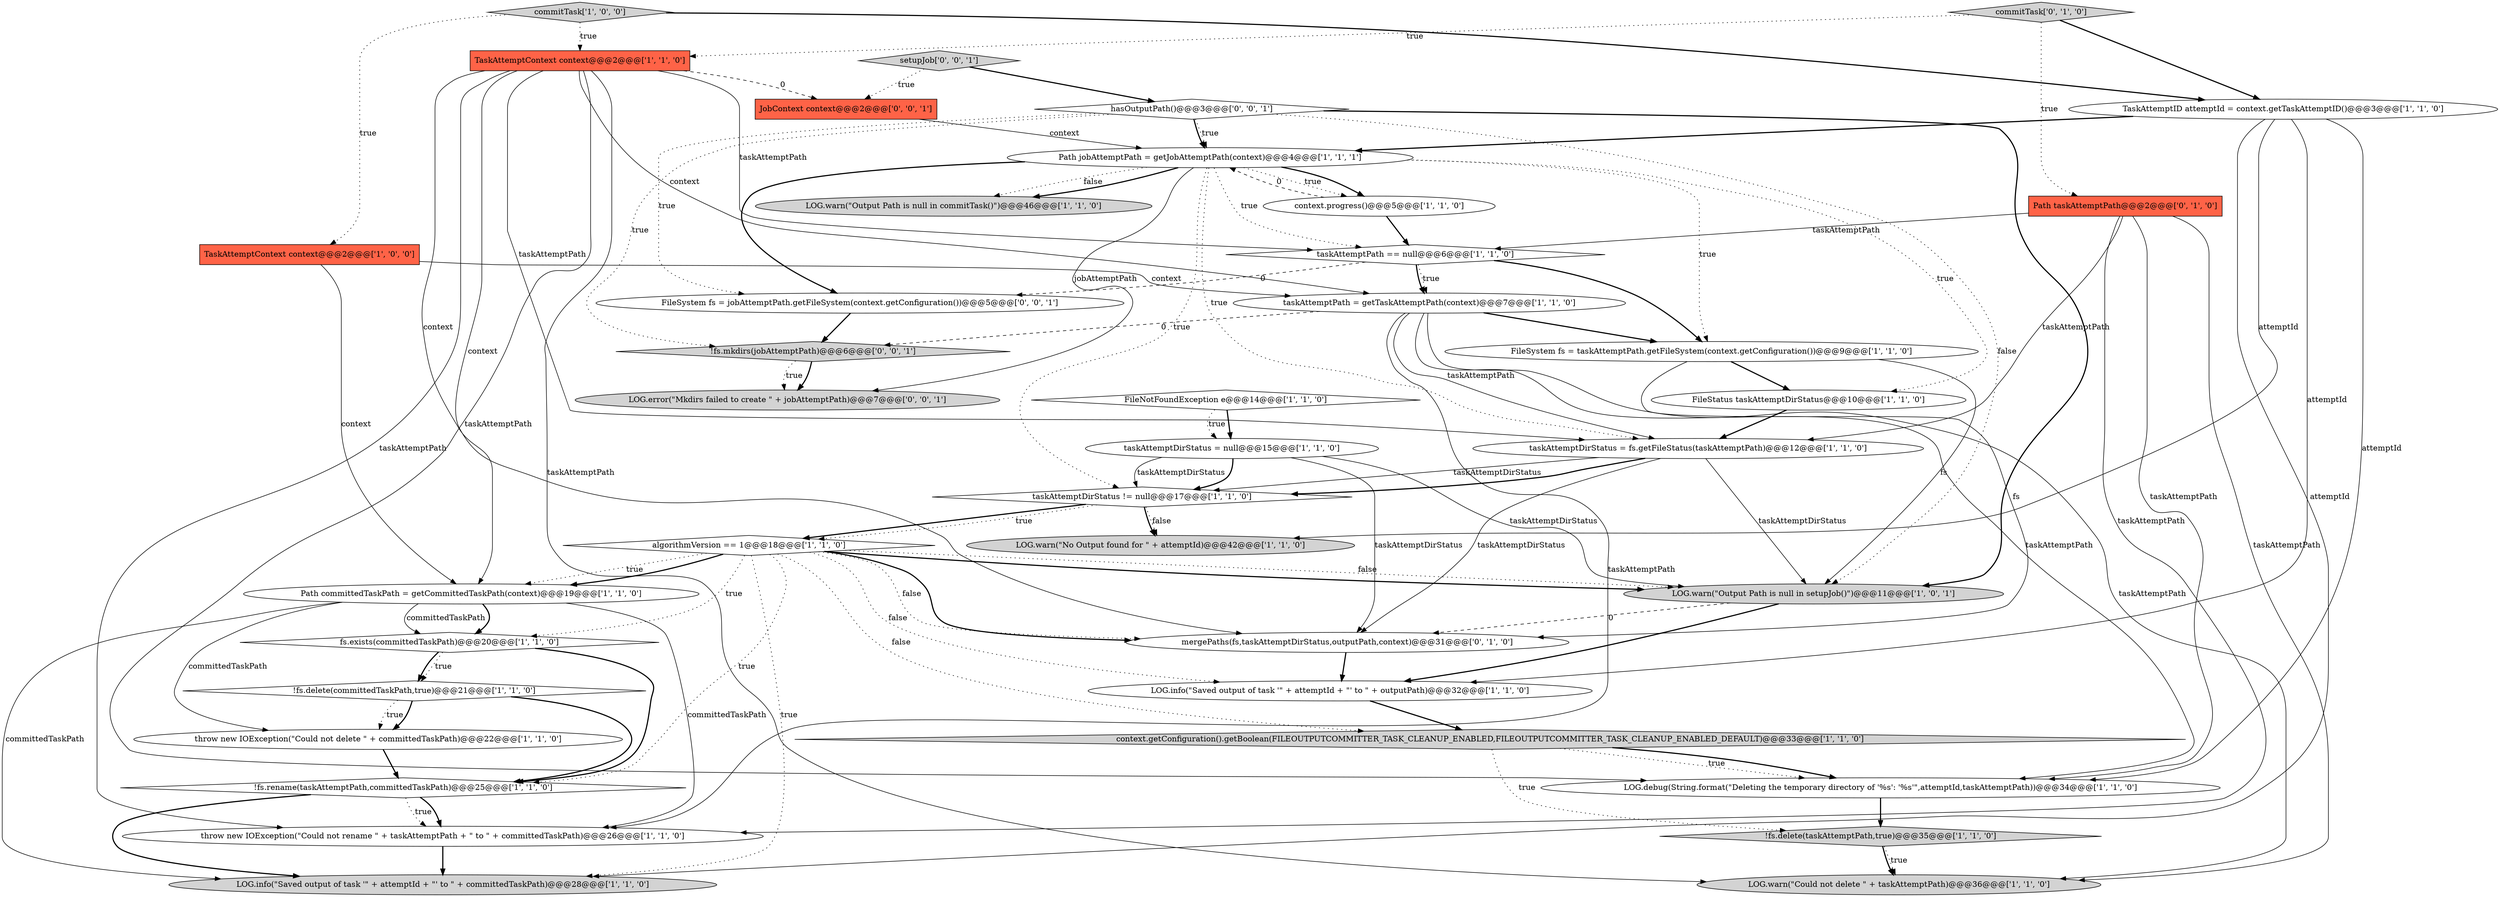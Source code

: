 digraph {
20 [style = filled, label = "fs.exists(committedTaskPath)@@@20@@@['1', '1', '0']", fillcolor = white, shape = diamond image = "AAA0AAABBB1BBB"];
4 [style = filled, label = "FileSystem fs = taskAttemptPath.getFileSystem(context.getConfiguration())@@@9@@@['1', '1', '0']", fillcolor = white, shape = ellipse image = "AAA0AAABBB1BBB"];
25 [style = filled, label = "FileNotFoundException e@@@14@@@['1', '1', '0']", fillcolor = white, shape = diamond image = "AAA0AAABBB1BBB"];
16 [style = filled, label = "FileStatus taskAttemptDirStatus@@@10@@@['1', '1', '0']", fillcolor = white, shape = ellipse image = "AAA0AAABBB1BBB"];
21 [style = filled, label = "LOG.info(\"Saved output of task '\" + attemptId + \"' to \" + outputPath)@@@32@@@['1', '1', '0']", fillcolor = white, shape = ellipse image = "AAA0AAABBB1BBB"];
34 [style = filled, label = "LOG.error(\"Mkdirs failed to create \" + jobAttemptPath)@@@7@@@['0', '0', '1']", fillcolor = lightgray, shape = ellipse image = "AAA0AAABBB3BBB"];
1 [style = filled, label = "LOG.warn(\"Output Path is null in setupJob()\")@@@11@@@['1', '0', '1']", fillcolor = lightgray, shape = ellipse image = "AAA0AAABBB1BBB"];
8 [style = filled, label = "LOG.debug(String.format(\"Deleting the temporary directory of '%s': '%s'\",attemptId,taskAttemptPath))@@@34@@@['1', '1', '0']", fillcolor = white, shape = ellipse image = "AAA0AAABBB1BBB"];
37 [style = filled, label = "hasOutputPath()@@@3@@@['0', '0', '1']", fillcolor = white, shape = diamond image = "AAA0AAABBB3BBB"];
30 [style = filled, label = "Path taskAttemptPath@@@2@@@['0', '1', '0']", fillcolor = tomato, shape = box image = "AAA0AAABBB2BBB"];
29 [style = filled, label = "context.progress()@@@5@@@['1', '1', '0']", fillcolor = white, shape = ellipse image = "AAA0AAABBB1BBB"];
6 [style = filled, label = "TaskAttemptContext context@@@2@@@['1', '0', '0']", fillcolor = tomato, shape = box image = "AAA0AAABBB1BBB"];
15 [style = filled, label = "taskAttemptPath = getTaskAttemptPath(context)@@@7@@@['1', '1', '0']", fillcolor = white, shape = ellipse image = "AAA0AAABBB1BBB"];
28 [style = filled, label = "taskAttemptDirStatus != null@@@17@@@['1', '1', '0']", fillcolor = white, shape = diamond image = "AAA0AAABBB1BBB"];
23 [style = filled, label = "!fs.delete(committedTaskPath,true)@@@21@@@['1', '1', '0']", fillcolor = white, shape = diamond image = "AAA0AAABBB1BBB"];
13 [style = filled, label = "commitTask['1', '0', '0']", fillcolor = lightgray, shape = diamond image = "AAA0AAABBB1BBB"];
11 [style = filled, label = "taskAttemptDirStatus = fs.getFileStatus(taskAttemptPath)@@@12@@@['1', '1', '0']", fillcolor = white, shape = ellipse image = "AAA0AAABBB1BBB"];
17 [style = filled, label = "taskAttemptDirStatus = null@@@15@@@['1', '1', '0']", fillcolor = white, shape = ellipse image = "AAA0AAABBB1BBB"];
27 [style = filled, label = "!fs.rename(taskAttemptPath,committedTaskPath)@@@25@@@['1', '1', '0']", fillcolor = white, shape = diamond image = "AAA0AAABBB1BBB"];
36 [style = filled, label = "JobContext context@@@2@@@['0', '0', '1']", fillcolor = tomato, shape = box image = "AAA0AAABBB3BBB"];
2 [style = filled, label = "LOG.warn(\"Could not delete \" + taskAttemptPath)@@@36@@@['1', '1', '0']", fillcolor = lightgray, shape = ellipse image = "AAA0AAABBB1BBB"];
5 [style = filled, label = "LOG.warn(\"Output Path is null in commitTask()\")@@@46@@@['1', '1', '0']", fillcolor = lightgray, shape = ellipse image = "AAA0AAABBB1BBB"];
18 [style = filled, label = "taskAttemptPath == null@@@6@@@['1', '1', '0']", fillcolor = white, shape = diamond image = "AAA0AAABBB1BBB"];
12 [style = filled, label = "Path jobAttemptPath = getJobAttemptPath(context)@@@4@@@['1', '1', '1']", fillcolor = white, shape = ellipse image = "AAA0AAABBB1BBB"];
14 [style = filled, label = "LOG.warn(\"No Output found for \" + attemptId)@@@42@@@['1', '1', '0']", fillcolor = lightgray, shape = ellipse image = "AAA0AAABBB1BBB"];
24 [style = filled, label = "context.getConfiguration().getBoolean(FILEOUTPUTCOMMITTER_TASK_CLEANUP_ENABLED,FILEOUTPUTCOMMITTER_TASK_CLEANUP_ENABLED_DEFAULT)@@@33@@@['1', '1', '0']", fillcolor = lightgray, shape = diamond image = "AAA0AAABBB1BBB"];
0 [style = filled, label = "TaskAttemptID attemptId = context.getTaskAttemptID()@@@3@@@['1', '1', '0']", fillcolor = white, shape = ellipse image = "AAA0AAABBB1BBB"];
35 [style = filled, label = "setupJob['0', '0', '1']", fillcolor = lightgray, shape = diamond image = "AAA0AAABBB3BBB"];
3 [style = filled, label = "throw new IOException(\"Could not rename \" + taskAttemptPath + \" to \" + committedTaskPath)@@@26@@@['1', '1', '0']", fillcolor = white, shape = ellipse image = "AAA0AAABBB1BBB"];
32 [style = filled, label = "mergePaths(fs,taskAttemptDirStatus,outputPath,context)@@@31@@@['0', '1', '0']", fillcolor = white, shape = ellipse image = "AAA1AAABBB2BBB"];
33 [style = filled, label = "FileSystem fs = jobAttemptPath.getFileSystem(context.getConfiguration())@@@5@@@['0', '0', '1']", fillcolor = white, shape = ellipse image = "AAA0AAABBB3BBB"];
19 [style = filled, label = "throw new IOException(\"Could not delete \" + committedTaskPath)@@@22@@@['1', '1', '0']", fillcolor = white, shape = ellipse image = "AAA0AAABBB1BBB"];
22 [style = filled, label = "TaskAttemptContext context@@@2@@@['1', '1', '0']", fillcolor = tomato, shape = box image = "AAA0AAABBB1BBB"];
7 [style = filled, label = "!fs.delete(taskAttemptPath,true)@@@35@@@['1', '1', '0']", fillcolor = lightgray, shape = diamond image = "AAA0AAABBB1BBB"];
26 [style = filled, label = "algorithmVersion == 1@@@18@@@['1', '1', '0']", fillcolor = white, shape = diamond image = "AAA0AAABBB1BBB"];
38 [style = filled, label = "!fs.mkdirs(jobAttemptPath)@@@6@@@['0', '0', '1']", fillcolor = lightgray, shape = diamond image = "AAA0AAABBB3BBB"];
9 [style = filled, label = "Path committedTaskPath = getCommittedTaskPath(context)@@@19@@@['1', '1', '0']", fillcolor = white, shape = ellipse image = "AAA0AAABBB1BBB"];
31 [style = filled, label = "commitTask['0', '1', '0']", fillcolor = lightgray, shape = diamond image = "AAA0AAABBB2BBB"];
10 [style = filled, label = "LOG.info(\"Saved output of task '\" + attemptId + \"' to \" + committedTaskPath)@@@28@@@['1', '1', '0']", fillcolor = lightgray, shape = ellipse image = "AAA0AAABBB1BBB"];
12->33 [style = bold, label=""];
20->23 [style = bold, label=""];
20->27 [style = bold, label=""];
3->10 [style = bold, label=""];
15->8 [style = solid, label="taskAttemptPath"];
9->10 [style = solid, label="committedTaskPath"];
1->32 [style = dashed, label="0"];
35->36 [style = dotted, label="true"];
26->1 [style = dotted, label="false"];
28->26 [style = bold, label=""];
22->32 [style = solid, label="context"];
25->17 [style = bold, label=""];
25->17 [style = dotted, label="true"];
0->14 [style = solid, label="attemptId"];
26->10 [style = dotted, label="true"];
19->27 [style = bold, label=""];
12->29 [style = dotted, label="true"];
22->11 [style = solid, label="taskAttemptPath"];
15->38 [style = dashed, label="0"];
11->28 [style = solid, label="taskAttemptDirStatus"];
35->37 [style = bold, label=""];
31->30 [style = dotted, label="true"];
13->22 [style = dotted, label="true"];
18->33 [style = dashed, label="0"];
11->32 [style = solid, label="taskAttemptDirStatus"];
22->18 [style = solid, label="taskAttemptPath"];
11->1 [style = solid, label="taskAttemptDirStatus"];
23->27 [style = bold, label=""];
22->36 [style = dashed, label="0"];
29->12 [style = dashed, label="0"];
26->9 [style = dotted, label="true"];
26->32 [style = dotted, label="false"];
28->26 [style = dotted, label="true"];
13->0 [style = bold, label=""];
30->11 [style = solid, label="taskAttemptPath"];
12->16 [style = dotted, label="true"];
12->11 [style = dotted, label="true"];
9->20 [style = bold, label=""];
27->3 [style = dotted, label="true"];
38->34 [style = bold, label=""];
22->3 [style = solid, label="taskAttemptPath"];
9->19 [style = solid, label="committedTaskPath"];
26->9 [style = bold, label=""];
36->12 [style = solid, label="context"];
6->9 [style = solid, label="context"];
15->3 [style = solid, label="taskAttemptPath"];
24->8 [style = dotted, label="true"];
12->4 [style = dotted, label="true"];
0->12 [style = bold, label=""];
26->1 [style = bold, label=""];
26->32 [style = bold, label=""];
12->29 [style = bold, label=""];
26->21 [style = dotted, label="false"];
22->8 [style = solid, label="taskAttemptPath"];
28->14 [style = bold, label=""];
11->28 [style = bold, label=""];
7->2 [style = bold, label=""];
18->15 [style = bold, label=""];
7->2 [style = dotted, label="true"];
13->6 [style = dotted, label="true"];
37->12 [style = dotted, label="true"];
38->34 [style = dotted, label="true"];
30->2 [style = solid, label="taskAttemptPath"];
4->16 [style = bold, label=""];
15->11 [style = solid, label="taskAttemptPath"];
24->7 [style = dotted, label="true"];
23->19 [style = dotted, label="true"];
15->4 [style = bold, label=""];
6->15 [style = solid, label="context"];
12->5 [style = dotted, label="false"];
20->23 [style = dotted, label="true"];
37->38 [style = dotted, label="true"];
17->32 [style = solid, label="taskAttemptDirStatus"];
37->12 [style = bold, label=""];
30->8 [style = solid, label="taskAttemptPath"];
37->33 [style = dotted, label="true"];
33->38 [style = bold, label=""];
22->9 [style = solid, label="context"];
9->20 [style = solid, label="committedTaskPath"];
8->7 [style = bold, label=""];
0->8 [style = solid, label="attemptId"];
26->24 [style = dotted, label="false"];
37->1 [style = bold, label=""];
29->18 [style = bold, label=""];
24->8 [style = bold, label=""];
31->22 [style = dotted, label="true"];
16->11 [style = bold, label=""];
15->2 [style = solid, label="taskAttemptPath"];
12->34 [style = solid, label="jobAttemptPath"];
22->2 [style = solid, label="taskAttemptPath"];
0->21 [style = solid, label="attemptId"];
12->18 [style = dotted, label="true"];
18->15 [style = dotted, label="true"];
23->19 [style = bold, label=""];
0->10 [style = solid, label="attemptId"];
27->3 [style = bold, label=""];
30->18 [style = solid, label="taskAttemptPath"];
30->3 [style = solid, label="taskAttemptPath"];
1->21 [style = bold, label=""];
22->15 [style = solid, label="context"];
28->14 [style = dotted, label="false"];
21->24 [style = bold, label=""];
12->28 [style = dotted, label="true"];
32->21 [style = bold, label=""];
12->5 [style = bold, label=""];
27->10 [style = bold, label=""];
17->1 [style = solid, label="taskAttemptDirStatus"];
17->28 [style = bold, label=""];
9->3 [style = solid, label="committedTaskPath"];
26->20 [style = dotted, label="true"];
4->32 [style = solid, label="fs"];
26->27 [style = dotted, label="true"];
4->1 [style = solid, label="fs"];
37->1 [style = dotted, label="false"];
17->28 [style = solid, label="taskAttemptDirStatus"];
18->4 [style = bold, label=""];
31->0 [style = bold, label=""];
}
